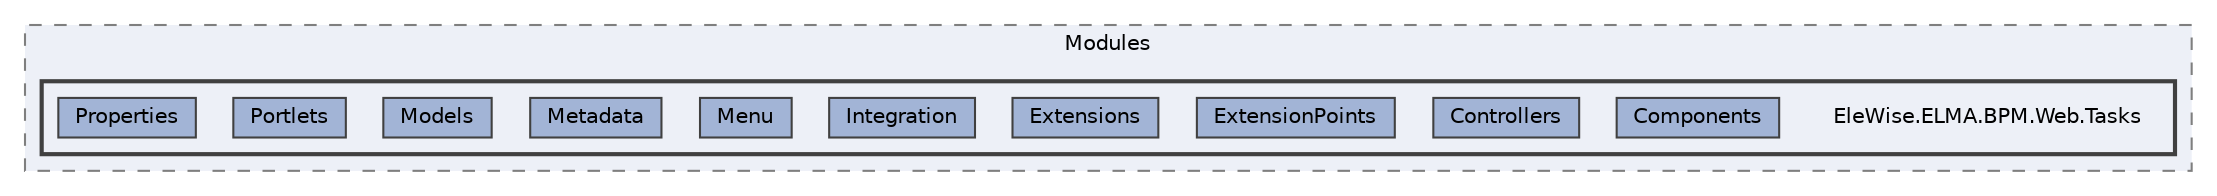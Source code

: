 digraph "Web/Modules/EleWise.ELMA.BPM.Web.Tasks"
{
 // LATEX_PDF_SIZE
  bgcolor="transparent";
  edge [fontname=Helvetica,fontsize=10,labelfontname=Helvetica,labelfontsize=10];
  node [fontname=Helvetica,fontsize=10,shape=box,height=0.2,width=0.4];
  compound=true
  subgraph clusterdir_7ee4616d7792420b09aab8c4c7e23d47 {
    graph [ bgcolor="#edf0f7", pencolor="grey50", label="Modules", fontname=Helvetica,fontsize=10 style="filled,dashed", URL="dir_7ee4616d7792420b09aab8c4c7e23d47.html",tooltip=""]
  subgraph clusterdir_1d0f0d3749a24cb4c9681cc2d6790b0d {
    graph [ bgcolor="#edf0f7", pencolor="grey25", label="", fontname=Helvetica,fontsize=10 style="filled,bold", URL="dir_1d0f0d3749a24cb4c9681cc2d6790b0d.html",tooltip=""]
    dir_1d0f0d3749a24cb4c9681cc2d6790b0d [shape=plaintext, label="EleWise.ELMA.BPM.Web.Tasks"];
  dir_c88b2cc2f037ed0f2326799abaa25a97 [label="Components", fillcolor="#a2b4d6", color="grey25", style="filled", URL="dir_c88b2cc2f037ed0f2326799abaa25a97.html",tooltip=""];
  dir_8cd633f2d83223f42221f96950f62bab [label="Controllers", fillcolor="#a2b4d6", color="grey25", style="filled", URL="dir_8cd633f2d83223f42221f96950f62bab.html",tooltip=""];
  dir_b6fbe21fb1471a405688a903ccc3f425 [label="ExtensionPoints", fillcolor="#a2b4d6", color="grey25", style="filled", URL="dir_b6fbe21fb1471a405688a903ccc3f425.html",tooltip=""];
  dir_385ae13cb4a77847f32bf4d8b29a5cb9 [label="Extensions", fillcolor="#a2b4d6", color="grey25", style="filled", URL="dir_385ae13cb4a77847f32bf4d8b29a5cb9.html",tooltip=""];
  dir_5352ca7af27f4271b31334f8e74d124d [label="Integration", fillcolor="#a2b4d6", color="grey25", style="filled", URL="dir_5352ca7af27f4271b31334f8e74d124d.html",tooltip=""];
  dir_ae978c18e69fa0e1fd83946dc4838ba1 [label="Menu", fillcolor="#a2b4d6", color="grey25", style="filled", URL="dir_ae978c18e69fa0e1fd83946dc4838ba1.html",tooltip=""];
  dir_7363074d0dd2ab964874665d72120109 [label="Metadata", fillcolor="#a2b4d6", color="grey25", style="filled", URL="dir_7363074d0dd2ab964874665d72120109.html",tooltip=""];
  dir_01e50bc99eed41723d7bcf1333327d14 [label="Models", fillcolor="#a2b4d6", color="grey25", style="filled", URL="dir_01e50bc99eed41723d7bcf1333327d14.html",tooltip=""];
  dir_475774efcaa59e4c5ee107e273bf8f57 [label="Portlets", fillcolor="#a2b4d6", color="grey25", style="filled", URL="dir_475774efcaa59e4c5ee107e273bf8f57.html",tooltip=""];
  dir_d43eed6b24b0015e1fedb63e9ca7d87f [label="Properties", fillcolor="#a2b4d6", color="grey25", style="filled", URL="dir_d43eed6b24b0015e1fedb63e9ca7d87f.html",tooltip=""];
  }
  }
}
